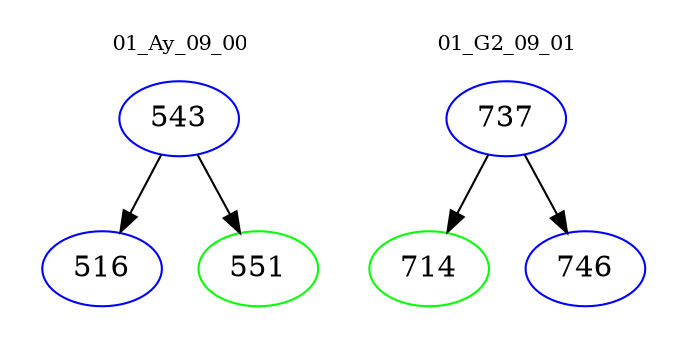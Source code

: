 digraph{
subgraph cluster_0 {
color = white
label = "01_Ay_09_00";
fontsize=10;
T0_543 [label="543", color="blue"]
T0_543 -> T0_516 [color="black"]
T0_516 [label="516", color="blue"]
T0_543 -> T0_551 [color="black"]
T0_551 [label="551", color="green"]
}
subgraph cluster_1 {
color = white
label = "01_G2_09_01";
fontsize=10;
T1_737 [label="737", color="blue"]
T1_737 -> T1_714 [color="black"]
T1_714 [label="714", color="green"]
T1_737 -> T1_746 [color="black"]
T1_746 [label="746", color="blue"]
}
}
